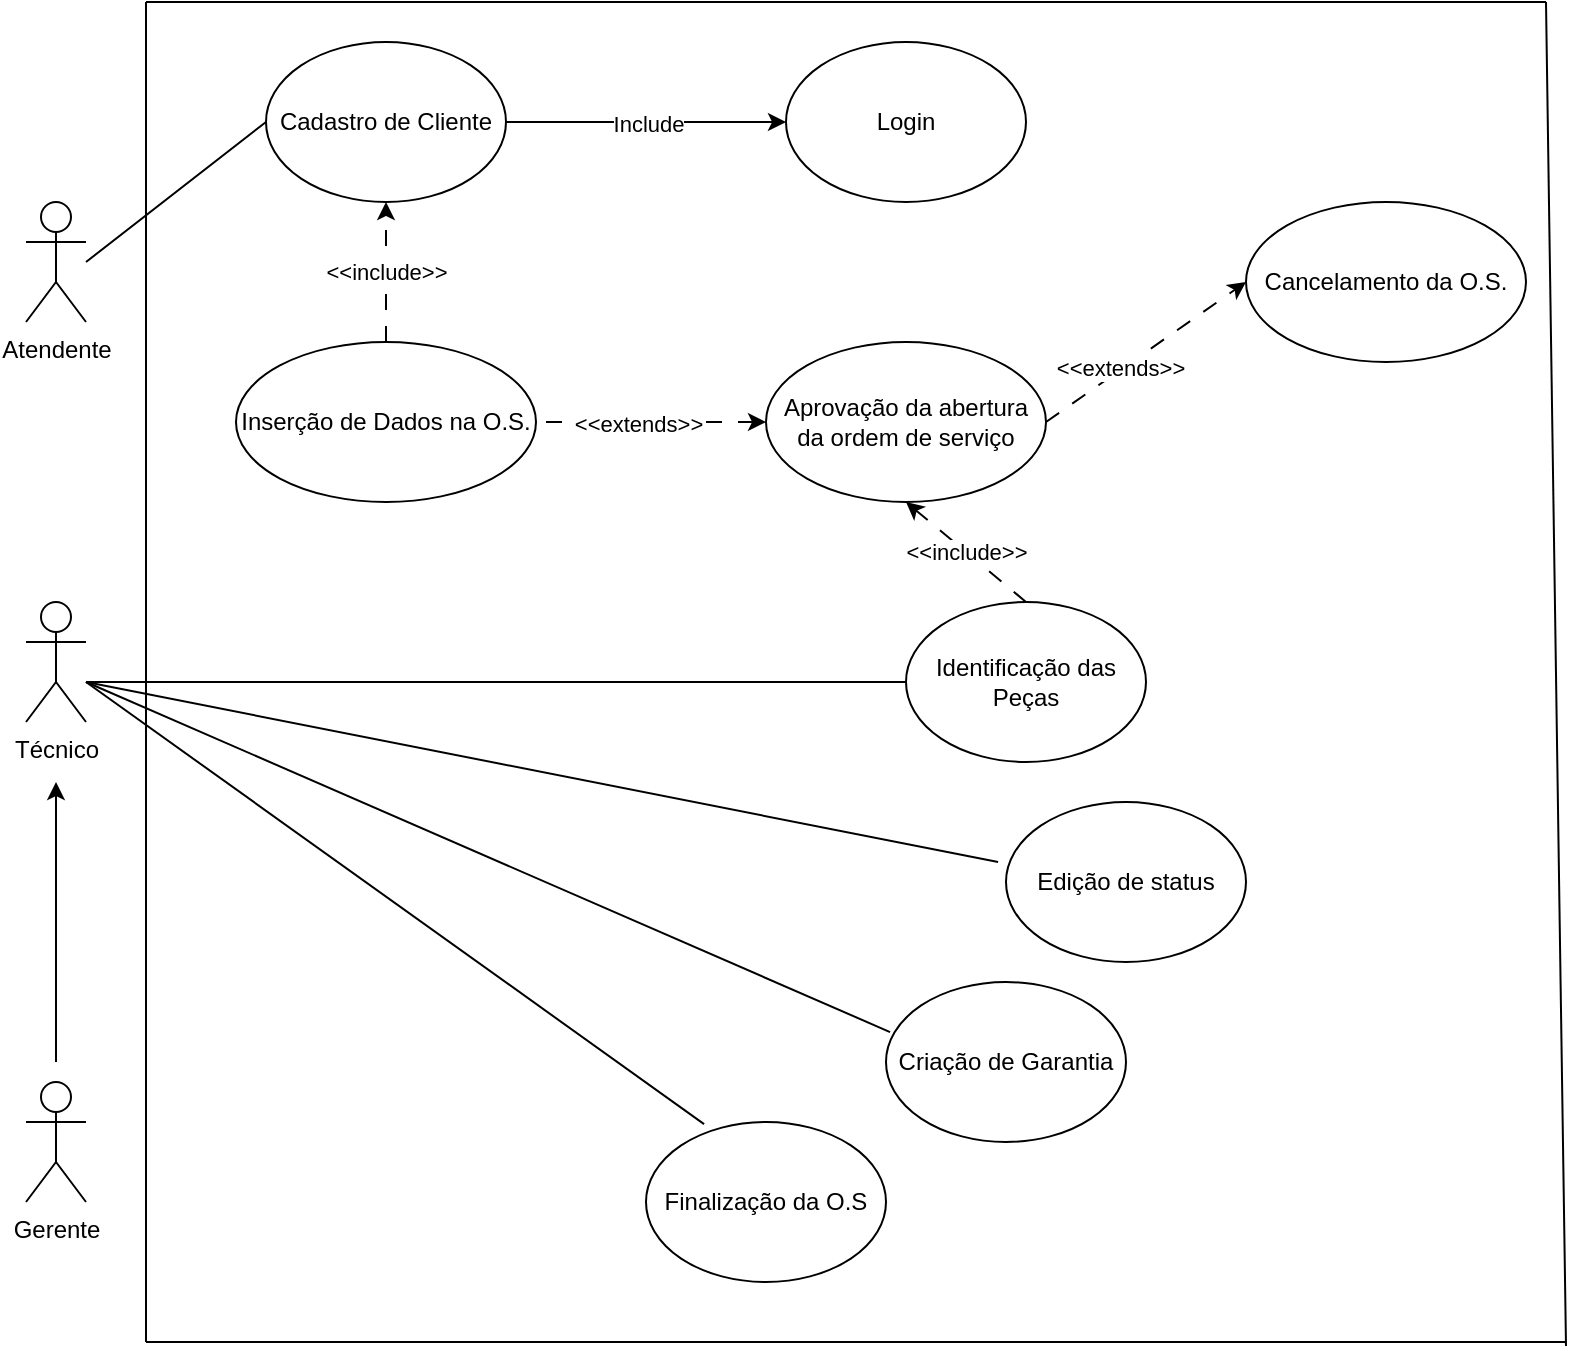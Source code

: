 <mxfile version="22.0.4" type="github">
  <diagram name="Page-1" id="YNqc8E32rH1ziNlQPxNT">
    <mxGraphModel dx="874" dy="1590" grid="1" gridSize="10" guides="1" tooltips="1" connect="1" arrows="1" fold="1" page="1" pageScale="1" pageWidth="850" pageHeight="1100" background="none" math="0" shadow="0">
      <root>
        <mxCell id="0" />
        <mxCell id="1" parent="0" />
        <mxCell id="PzpgV_-1dbqXq_yj2RJr-1" value="Atendente" style="shape=umlActor;verticalLabelPosition=bottom;verticalAlign=top;html=1;outlineConnect=0;shadow=0;" parent="1" vertex="1">
          <mxGeometry x="120" y="-10" width="30" height="60" as="geometry" />
        </mxCell>
        <mxCell id="PzpgV_-1dbqXq_yj2RJr-6" value="" style="endArrow=none;html=1;rounded=0;entryX=0;entryY=0.5;entryDx=0;entryDy=0;exitX=0;exitY=0.5;exitDx=0;exitDy=0;" parent="1" source="PzpgV_-1dbqXq_yj2RJr-13" target="PzpgV_-1dbqXq_yj2RJr-13" edge="1">
          <mxGeometry width="50" height="50" relative="1" as="geometry">
            <mxPoint x="320" y="180" as="sourcePoint" />
            <mxPoint x="320" y="180" as="targetPoint" />
            <Array as="points">
              <mxPoint x="150" y="20" />
            </Array>
          </mxGeometry>
        </mxCell>
        <mxCell id="PzpgV_-1dbqXq_yj2RJr-28" value="" style="edgeStyle=orthogonalEdgeStyle;rounded=0;orthogonalLoop=1;jettySize=auto;html=1;" parent="1" edge="1">
          <mxGeometry relative="1" as="geometry">
            <mxPoint x="135" y="420" as="sourcePoint" />
            <mxPoint x="135" y="280" as="targetPoint" />
          </mxGeometry>
        </mxCell>
        <mxCell id="PzpgV_-1dbqXq_yj2RJr-7" value="Técnico" style="shape=umlActor;verticalLabelPosition=bottom;verticalAlign=top;html=1;outlineConnect=0;" parent="1" vertex="1">
          <mxGeometry x="120" y="190" width="30" height="60" as="geometry" />
        </mxCell>
        <mxCell id="PzpgV_-1dbqXq_yj2RJr-9" value="Login" style="ellipse;whiteSpace=wrap;html=1;" parent="1" vertex="1">
          <mxGeometry x="500" y="-90" width="120" height="80" as="geometry" />
        </mxCell>
        <mxCell id="PzpgV_-1dbqXq_yj2RJr-39" value="" style="edgeStyle=orthogonalEdgeStyle;rounded=0;orthogonalLoop=1;jettySize=auto;html=1;entryX=0;entryY=0.5;entryDx=0;entryDy=0;" parent="1" source="PzpgV_-1dbqXq_yj2RJr-13" target="PzpgV_-1dbqXq_yj2RJr-9" edge="1">
          <mxGeometry relative="1" as="geometry">
            <mxPoint x="310" y="-40" as="targetPoint" />
          </mxGeometry>
        </mxCell>
        <mxCell id="PzpgV_-1dbqXq_yj2RJr-40" value="Include" style="edgeLabel;html=1;align=center;verticalAlign=middle;resizable=0;points=[];" parent="PzpgV_-1dbqXq_yj2RJr-39" vertex="1" connectable="0">
          <mxGeometry x="0.017" y="-1" relative="1" as="geometry">
            <mxPoint as="offset" />
          </mxGeometry>
        </mxCell>
        <mxCell id="PzpgV_-1dbqXq_yj2RJr-13" value="Cadastro de Cliente" style="ellipse;whiteSpace=wrap;html=1;" parent="1" vertex="1">
          <mxGeometry x="240" y="-90" width="120" height="80" as="geometry" />
        </mxCell>
        <mxCell id="PzpgV_-1dbqXq_yj2RJr-18" value="Inserção de Dados na O.S." style="ellipse;whiteSpace=wrap;html=1;" parent="1" vertex="1">
          <mxGeometry x="225" y="60" width="150" height="80" as="geometry" />
        </mxCell>
        <mxCell id="PzpgV_-1dbqXq_yj2RJr-20" value="Edição de status" style="ellipse;whiteSpace=wrap;html=1;" parent="1" vertex="1">
          <mxGeometry x="610" y="290" width="120" height="80" as="geometry" />
        </mxCell>
        <mxCell id="PzpgV_-1dbqXq_yj2RJr-27" value="Gerente" style="shape=umlActor;verticalLabelPosition=bottom;verticalAlign=top;html=1;outlineConnect=0;" parent="1" vertex="1">
          <mxGeometry x="120" y="430" width="30" height="60" as="geometry" />
        </mxCell>
        <mxCell id="PzpgV_-1dbqXq_yj2RJr-34" value="Criação de Garantia" style="ellipse;whiteSpace=wrap;html=1;" parent="1" vertex="1">
          <mxGeometry x="550" y="380" width="120" height="80" as="geometry" />
        </mxCell>
        <mxCell id="PzpgV_-1dbqXq_yj2RJr-42" value="" style="endArrow=none;html=1;rounded=0;" parent="1" edge="1">
          <mxGeometry width="50" height="50" relative="1" as="geometry">
            <mxPoint x="180" y="560" as="sourcePoint" />
            <mxPoint x="180" y="-110" as="targetPoint" />
          </mxGeometry>
        </mxCell>
        <mxCell id="PzpgV_-1dbqXq_yj2RJr-43" value="" style="endArrow=none;html=1;rounded=0;" parent="1" edge="1">
          <mxGeometry width="50" height="50" relative="1" as="geometry">
            <mxPoint x="180" y="-110" as="sourcePoint" />
            <mxPoint x="880" y="-110" as="targetPoint" />
            <Array as="points">
              <mxPoint x="210" y="-110" />
            </Array>
          </mxGeometry>
        </mxCell>
        <mxCell id="PzpgV_-1dbqXq_yj2RJr-44" value="" style="endArrow=none;html=1;rounded=0;" parent="1" edge="1">
          <mxGeometry width="50" height="50" relative="1" as="geometry">
            <mxPoint x="890" y="562" as="sourcePoint" />
            <mxPoint x="880" y="-110" as="targetPoint" />
          </mxGeometry>
        </mxCell>
        <mxCell id="PzpgV_-1dbqXq_yj2RJr-45" value="" style="endArrow=none;html=1;rounded=0;" parent="1" edge="1">
          <mxGeometry width="50" height="50" relative="1" as="geometry">
            <mxPoint x="180" y="560" as="sourcePoint" />
            <mxPoint x="890" y="560" as="targetPoint" />
          </mxGeometry>
        </mxCell>
        <mxCell id="wtPEWt-DsweA9MTVi-V9-2" value="Identificação das Peças" style="ellipse;whiteSpace=wrap;html=1;" parent="1" vertex="1">
          <mxGeometry x="560" y="190" width="120" height="80" as="geometry" />
        </mxCell>
        <mxCell id="wtPEWt-DsweA9MTVi-V9-3" value="Aprovação da abertura da ordem de serviço" style="ellipse;whiteSpace=wrap;html=1;" parent="1" vertex="1">
          <mxGeometry x="490" y="60" width="140" height="80" as="geometry" />
        </mxCell>
        <mxCell id="wtPEWt-DsweA9MTVi-V9-5" value="" style="endArrow=classic;html=1;rounded=0;entryX=0;entryY=0.5;entryDx=0;entryDy=0;dashed=1;dashPattern=8 8;" parent="1" target="wtPEWt-DsweA9MTVi-V9-3" edge="1">
          <mxGeometry width="50" height="50" relative="1" as="geometry">
            <mxPoint x="380" y="100" as="sourcePoint" />
            <mxPoint x="425" y="120" as="targetPoint" />
          </mxGeometry>
        </mxCell>
        <mxCell id="wtPEWt-DsweA9MTVi-V9-19" value="&amp;lt;&amp;lt;extends&amp;gt;&amp;gt;" style="edgeLabel;html=1;align=center;verticalAlign=middle;resizable=0;points=[];" parent="wtPEWt-DsweA9MTVi-V9-5" vertex="1" connectable="0">
          <mxGeometry x="-0.167" y="-1" relative="1" as="geometry">
            <mxPoint as="offset" />
          </mxGeometry>
        </mxCell>
        <mxCell id="wtPEWt-DsweA9MTVi-V9-6" value="&amp;lt;&amp;lt;include&amp;gt;&amp;gt;" style="endArrow=classic;html=1;rounded=0;entryX=0.5;entryY=1;entryDx=0;entryDy=0;dashed=1;dashPattern=8 8;exitX=0.5;exitY=0;exitDx=0;exitDy=0;" parent="1" source="PzpgV_-1dbqXq_yj2RJr-18" target="PzpgV_-1dbqXq_yj2RJr-13" edge="1">
          <mxGeometry width="50" height="50" relative="1" as="geometry">
            <mxPoint x="403" y="211" as="sourcePoint" />
            <mxPoint x="528" y="82" as="targetPoint" />
          </mxGeometry>
        </mxCell>
        <mxCell id="wtPEWt-DsweA9MTVi-V9-8" style="edgeStyle=orthogonalEdgeStyle;rounded=0;orthogonalLoop=1;jettySize=auto;html=1;exitX=0.5;exitY=1;exitDx=0;exitDy=0;" parent="1" source="wtPEWt-DsweA9MTVi-V9-2" target="wtPEWt-DsweA9MTVi-V9-2" edge="1">
          <mxGeometry relative="1" as="geometry" />
        </mxCell>
        <mxCell id="wtPEWt-DsweA9MTVi-V9-9" value="&amp;lt;&amp;lt;include&amp;gt;&amp;gt;" style="endArrow=classic;html=1;rounded=0;entryX=0.5;entryY=1;entryDx=0;entryDy=0;dashed=1;dashPattern=8 8;exitX=0.5;exitY=0;exitDx=0;exitDy=0;" parent="1" source="wtPEWt-DsweA9MTVi-V9-2" target="wtPEWt-DsweA9MTVi-V9-3" edge="1">
          <mxGeometry width="50" height="50" relative="1" as="geometry">
            <mxPoint x="388" y="131" as="sourcePoint" />
            <mxPoint x="528" y="82" as="targetPoint" />
          </mxGeometry>
        </mxCell>
        <mxCell id="wtPEWt-DsweA9MTVi-V9-10" value="" style="endArrow=none;html=1;rounded=0;entryX=0;entryY=0.5;entryDx=0;entryDy=0;exitX=-0.033;exitY=0.375;exitDx=0;exitDy=0;exitPerimeter=0;" parent="1" source="PzpgV_-1dbqXq_yj2RJr-20" target="wtPEWt-DsweA9MTVi-V9-2" edge="1">
          <mxGeometry width="50" height="50" relative="1" as="geometry">
            <mxPoint x="270" y="310" as="sourcePoint" />
            <mxPoint x="270" y="310" as="targetPoint" />
            <Array as="points">
              <mxPoint x="150" y="230" />
            </Array>
          </mxGeometry>
        </mxCell>
        <mxCell id="wtPEWt-DsweA9MTVi-V9-14" value="" style="endArrow=none;html=1;rounded=0;entryX=0.017;entryY=0.313;entryDx=0;entryDy=0;entryPerimeter=0;" parent="1" target="PzpgV_-1dbqXq_yj2RJr-34" edge="1">
          <mxGeometry width="50" height="50" relative="1" as="geometry">
            <mxPoint x="150" y="230" as="sourcePoint" />
            <mxPoint x="200" y="310" as="targetPoint" />
          </mxGeometry>
        </mxCell>
        <mxCell id="wtPEWt-DsweA9MTVi-V9-17" value="Finalização da O.S" style="ellipse;whiteSpace=wrap;html=1;" parent="1" vertex="1">
          <mxGeometry x="430" y="450" width="120" height="80" as="geometry" />
        </mxCell>
        <mxCell id="wtPEWt-DsweA9MTVi-V9-20" value="" style="endArrow=none;html=1;rounded=0;exitX=0.242;exitY=0.013;exitDx=0;exitDy=0;exitPerimeter=0;" parent="1" source="wtPEWt-DsweA9MTVi-V9-17" edge="1">
          <mxGeometry width="50" height="50" relative="1" as="geometry">
            <mxPoint x="480" y="420" as="sourcePoint" />
            <mxPoint x="150" y="230" as="targetPoint" />
          </mxGeometry>
        </mxCell>
        <mxCell id="wtPEWt-DsweA9MTVi-V9-21" value="Cancelamento da O.S." style="ellipse;whiteSpace=wrap;html=1;" parent="1" vertex="1">
          <mxGeometry x="730" y="-10" width="140" height="80" as="geometry" />
        </mxCell>
        <mxCell id="wtPEWt-DsweA9MTVi-V9-22" value="" style="endArrow=classic;html=1;rounded=0;exitX=1;exitY=0.5;exitDx=0;exitDy=0;entryX=0;entryY=0.5;entryDx=0;entryDy=0;dashed=1;dashPattern=8 8;" parent="1" source="wtPEWt-DsweA9MTVi-V9-3" target="wtPEWt-DsweA9MTVi-V9-21" edge="1">
          <mxGeometry width="50" height="50" relative="1" as="geometry">
            <mxPoint x="480" y="300" as="sourcePoint" />
            <mxPoint x="530" y="250" as="targetPoint" />
          </mxGeometry>
        </mxCell>
        <mxCell id="wtPEWt-DsweA9MTVi-V9-24" value="&amp;lt;&amp;lt;extends&amp;gt;&amp;gt;" style="edgeLabel;html=1;align=center;verticalAlign=middle;resizable=0;points=[];" parent="wtPEWt-DsweA9MTVi-V9-22" vertex="1" connectable="0">
          <mxGeometry x="-0.244" y="1" relative="1" as="geometry">
            <mxPoint as="offset" />
          </mxGeometry>
        </mxCell>
      </root>
    </mxGraphModel>
  </diagram>
</mxfile>
